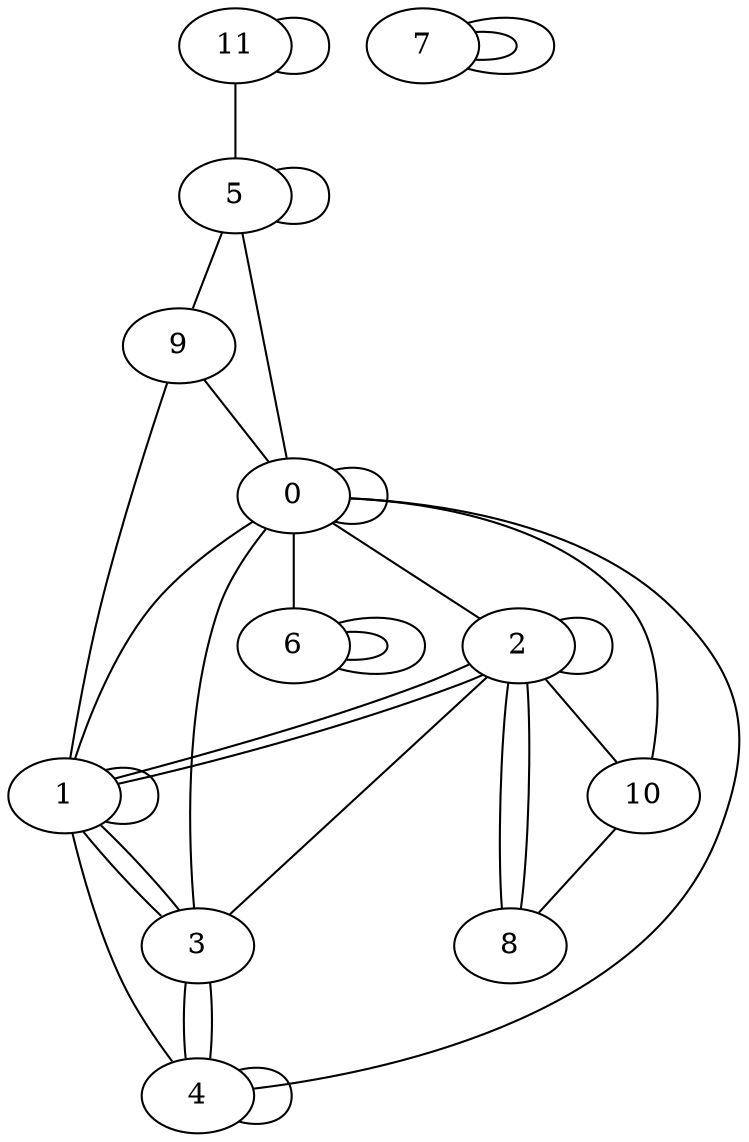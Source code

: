 graph G {
0;
1;
2;
3;
4;
5;
6;
7;
8;
9;
10;
11;
6--6 ;
5--0 ;
1--1 ;
2--2 ;
0--0 ;
6--6 ;
3--4 ;
8--2 ;
3--2 ;
5--9 ;
9--1 ;
11--5 ;
4--4 ;
0--6 ;
10--8 ;
1--0 ;
0--2 ;
1--3 ;
2--10 ;
3--1 ;
7--7 ;
2--1 ;
8--2 ;
0--4 ;
7--7 ;
2--1 ;
11--11 ;
5--5 ;
0--10 ;
1--4 ;
3--4 ;
0--3 ;
9--0 ;
}
